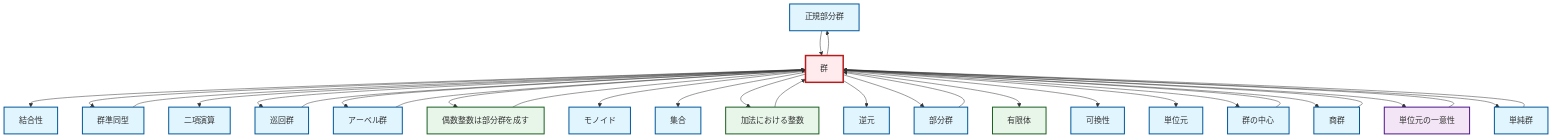 graph TD
    classDef definition fill:#e1f5fe,stroke:#01579b,stroke-width:2px
    classDef theorem fill:#f3e5f5,stroke:#4a148c,stroke-width:2px
    classDef axiom fill:#fff3e0,stroke:#e65100,stroke-width:2px
    classDef example fill:#e8f5e9,stroke:#1b5e20,stroke-width:2px
    classDef current fill:#ffebee,stroke:#b71c1c,stroke-width:3px
    def-identity-element["単位元"]:::definition
    def-monoid["モノイド"]:::definition
    def-normal-subgroup["正規部分群"]:::definition
    def-set["集合"]:::definition
    def-abelian-group["アーベル群"]:::definition
    def-cyclic-group["巡回群"]:::definition
    thm-unique-identity["単位元の一意性"]:::theorem
    def-quotient-group["商群"]:::definition
    def-homomorphism["群準同型"]:::definition
    ex-integers-addition["加法における整数"]:::example
    def-center-of-group["群の中心"]:::definition
    def-simple-group["単純群"]:::definition
    def-group["群"]:::definition
    ex-finite-field["有限体"]:::example
    def-commutativity["可換性"]:::definition
    def-inverse-element["逆元"]:::definition
    def-binary-operation["二項演算"]:::definition
    ex-even-integers-subgroup["偶数整数は部分群を成す"]:::example
    def-subgroup["部分群"]:::definition
    def-associativity["結合性"]:::definition
    def-group --> def-associativity
    def-group --> def-homomorphism
    ex-integers-addition --> def-group
    ex-even-integers-subgroup --> def-group
    def-cyclic-group --> def-group
    def-group --> def-binary-operation
    def-group --> def-cyclic-group
    def-normal-subgroup --> def-group
    def-group --> def-abelian-group
    def-center-of-group --> def-group
    def-group --> ex-even-integers-subgroup
    def-quotient-group --> def-group
    def-group --> def-monoid
    def-group --> def-set
    def-group --> ex-integers-addition
    def-subgroup --> def-group
    def-abelian-group --> def-group
    thm-unique-identity --> def-group
    def-simple-group --> def-group
    def-group --> def-inverse-element
    def-group --> def-subgroup
    def-group --> ex-finite-field
    def-group --> def-commutativity
    def-group --> def-identity-element
    def-group --> def-center-of-group
    def-group --> def-quotient-group
    def-group --> thm-unique-identity
    def-group --> def-simple-group
    def-homomorphism --> def-group
    def-group --> def-normal-subgroup
    class def-group current